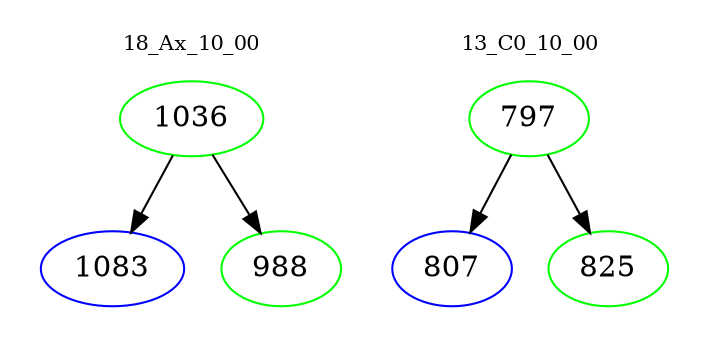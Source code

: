digraph{
subgraph cluster_0 {
color = white
label = "18_Ax_10_00";
fontsize=10;
T0_1036 [label="1036", color="green"]
T0_1036 -> T0_1083 [color="black"]
T0_1083 [label="1083", color="blue"]
T0_1036 -> T0_988 [color="black"]
T0_988 [label="988", color="green"]
}
subgraph cluster_1 {
color = white
label = "13_C0_10_00";
fontsize=10;
T1_797 [label="797", color="green"]
T1_797 -> T1_807 [color="black"]
T1_807 [label="807", color="blue"]
T1_797 -> T1_825 [color="black"]
T1_825 [label="825", color="green"]
}
}
